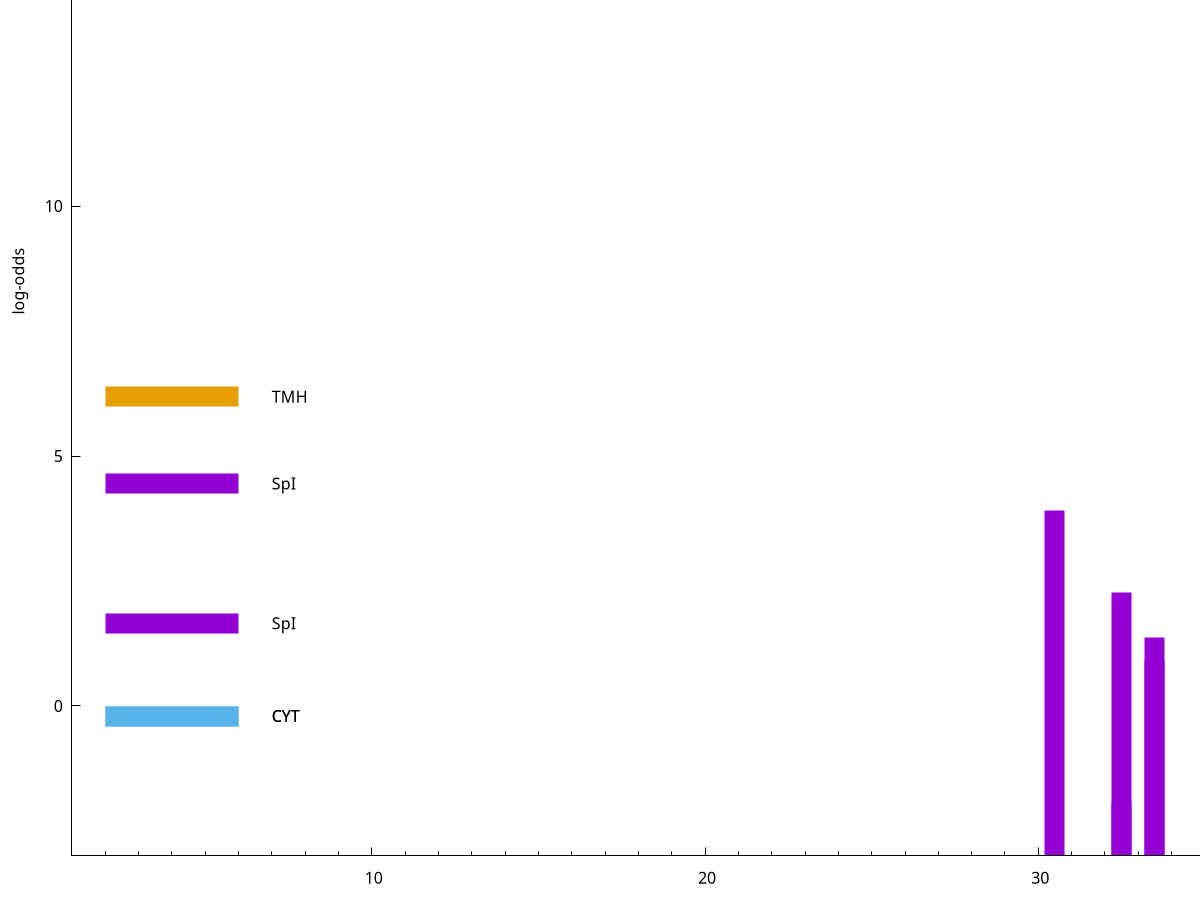 set title "LipoP predictions for SRR5666568.gff"
set size 2., 1.4
set xrange [1:70] 
set mxtics 10
set yrange [-3:20]
set y2range [0:23]
set ylabel "log-odds"
set term postscript eps color solid "Helvetica" 30
set output "SRR5666568.gff238.eps"
set arrow from 2,14.8025 to 6,14.8025 nohead lt 4 lw 20
set label "TMH" at 7,14.8025
set arrow from 2,6.18459 to 6,6.18459 nohead lt 4 lw 20
set label "TMH" at 7,6.18459
set arrow from 2,4.45174 to 6,4.45174 nohead lt 1 lw 20
set label "SpI" at 7,4.45174
set arrow from 2,1.65712 to 6,1.65712 nohead lt 1 lw 20
set label "SpI" at 7,1.65712
set arrow from 2,-0.200913 to 6,-0.200913 nohead lt 3 lw 20
set label "CYT" at 7,-0.200913
set arrow from 2,-0.200913 to 6,-0.200913 nohead lt 3 lw 20
set label "CYT" at 7,-0.200913
set arrow from 2,14.8025 to 6,14.8025 nohead lt 4 lw 20
set label "TMH" at 7,14.8025
# NOTE: The scores below are the log-odds scores with the threshold
# NOTE: subtracted (a hack to make gnuplot make the histogram all
# NOTE: look nice).
plot "-" axes x1y2 title "" with impulses lt 1 lw 20
30.500000 6.907180
32.500000 5.278020
33.500000 4.364150
33.500000 3.917026
32.500000 1.066820
e
exit
